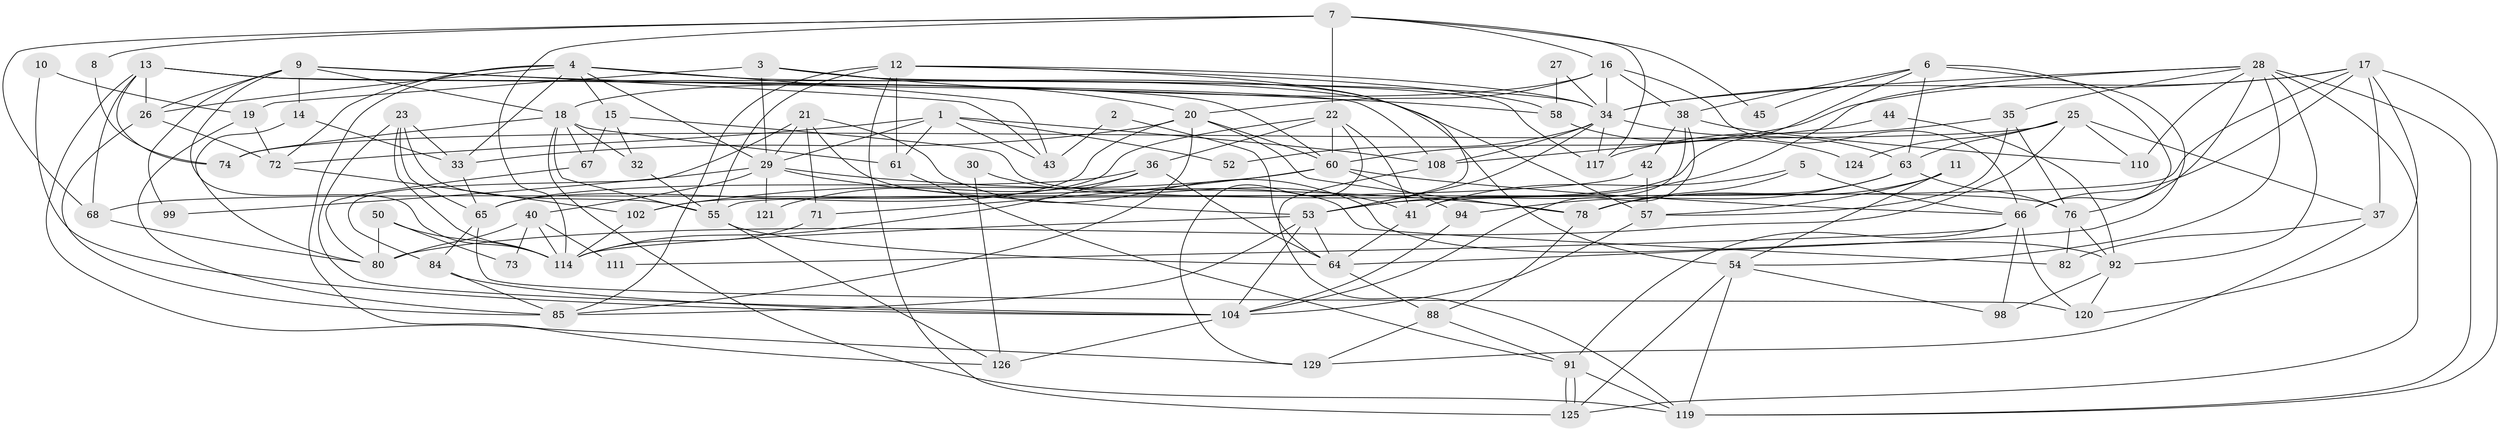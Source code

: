 // original degree distribution, {3: 0.23308270676691728, 2: 0.14285714285714285, 4: 0.3233082706766917, 7: 0.05263157894736842, 5: 0.15789473684210525, 6: 0.08270676691729323, 9: 0.007518796992481203}
// Generated by graph-tools (version 1.1) at 2025/11/02/27/25 16:11:18]
// undirected, 87 vertices, 213 edges
graph export_dot {
graph [start="1"]
  node [color=gray90,style=filled];
  1 [super="+107"];
  2;
  3 [super="+131"];
  4 [super="+75"];
  5;
  6 [super="+83"];
  7 [super="+81"];
  8 [super="+48"];
  9 [super="+31"];
  10;
  11;
  12 [super="+49"];
  13 [super="+133"];
  14;
  15 [super="+56"];
  16;
  17 [super="+113"];
  18 [super="+24"];
  19;
  20 [super="+103"];
  21 [super="+47"];
  22 [super="+51"];
  23 [super="+69"];
  25 [super="+89"];
  26 [super="+59"];
  27;
  28 [super="+127"];
  29 [super="+39"];
  30;
  32 [super="+96"];
  33;
  34 [super="+123"];
  35 [super="+93"];
  36;
  37 [super="+62"];
  38 [super="+77"];
  40 [super="+46"];
  41 [super="+100"];
  42;
  43;
  44;
  45;
  50;
  52;
  53 [super="+109"];
  54 [super="+101"];
  55 [super="+79"];
  57 [super="+130"];
  58;
  60 [super="+115"];
  61 [super="+105"];
  63 [super="+132"];
  64 [super="+70"];
  65 [super="+118"];
  66 [super="+87"];
  67;
  68;
  71;
  72 [super="+90"];
  73;
  74;
  76 [super="+95"];
  78 [super="+86"];
  80 [super="+116"];
  82;
  84;
  85 [super="+97"];
  88;
  91 [super="+112"];
  92 [super="+128"];
  94;
  98;
  99;
  102;
  104 [super="+106"];
  108;
  110;
  111;
  114;
  117;
  119 [super="+122"];
  120;
  121;
  124;
  125;
  126;
  129;
  1 -- 108;
  1 -- 43;
  1 -- 52;
  1 -- 29;
  1 -- 61;
  1 -- 72;
  2 -- 64;
  2 -- 43;
  3 -- 29 [weight=2];
  3 -- 117;
  3 -- 54;
  3 -- 19;
  3 -- 20;
  4 -- 72;
  4 -- 126;
  4 -- 33;
  4 -- 43;
  4 -- 29;
  4 -- 57;
  4 -- 26;
  4 -- 15;
  5 -- 66 [weight=2];
  5 -- 41;
  5 -- 78;
  6 -- 66 [weight=2];
  6 -- 63;
  6 -- 38;
  6 -- 45;
  6 -- 64;
  6 -- 53;
  7 -- 16;
  7 -- 68;
  7 -- 114;
  7 -- 117;
  7 -- 45;
  7 -- 8;
  7 -- 22;
  8 -- 74;
  9 -- 18;
  9 -- 14;
  9 -- 26;
  9 -- 99;
  9 -- 114;
  9 -- 43;
  9 -- 58;
  10 -- 19;
  10 -- 104;
  11 -- 57;
  11 -- 54;
  11 -- 78;
  12 -- 125;
  12 -- 34;
  12 -- 61;
  12 -- 55;
  12 -- 58;
  12 -- 85;
  12 -- 53;
  13 -- 108;
  13 -- 129;
  13 -- 34;
  13 -- 68;
  13 -- 74;
  13 -- 60;
  13 -- 26;
  14 -- 33;
  14 -- 80;
  15 -- 76;
  15 -- 32;
  15 -- 67;
  16 -- 20;
  16 -- 38;
  16 -- 34;
  16 -- 66;
  16 -- 18;
  17 -- 119;
  17 -- 120;
  17 -- 66;
  17 -- 34;
  17 -- 60;
  17 -- 55;
  17 -- 37;
  18 -- 61;
  18 -- 67;
  18 -- 55;
  18 -- 74;
  18 -- 32;
  18 -- 119;
  19 -- 85;
  19 -- 72;
  20 -- 78;
  20 -- 85;
  20 -- 65;
  20 -- 33;
  20 -- 60;
  21 -- 29;
  21 -- 82;
  21 -- 84;
  21 -- 71;
  21 -- 92;
  22 -- 102;
  22 -- 36;
  22 -- 129;
  22 -- 60;
  22 -- 41;
  23 -- 33;
  23 -- 104;
  23 -- 65;
  23 -- 114;
  23 -- 55;
  25 -- 110;
  25 -- 74;
  25 -- 124;
  25 -- 37;
  25 -- 63;
  25 -- 80 [weight=2];
  26 -- 85;
  26 -- 72;
  27 -- 58;
  27 -- 34;
  28 -- 53;
  28 -- 125;
  28 -- 34;
  28 -- 35;
  28 -- 54;
  28 -- 119;
  28 -- 76;
  28 -- 110;
  28 -- 92;
  29 -- 40 [weight=2];
  29 -- 99;
  29 -- 121;
  29 -- 78;
  29 -- 53;
  30 -- 41;
  30 -- 126;
  32 -- 55;
  33 -- 65;
  34 -- 53;
  34 -- 52;
  34 -- 117;
  34 -- 108;
  34 -- 63;
  35 -- 76;
  35 -- 57;
  35 -- 117;
  36 -- 114;
  36 -- 65;
  36 -- 121;
  36 -- 64;
  37 -- 129;
  37 -- 82;
  38 -- 42;
  38 -- 110;
  38 -- 104;
  38 -- 41;
  40 -- 80;
  40 -- 114;
  40 -- 73;
  40 -- 111;
  41 -- 64;
  42 -- 57;
  42 -- 68;
  44 -- 108;
  44 -- 92;
  50 -- 114;
  50 -- 80;
  50 -- 73;
  53 -- 85;
  53 -- 114;
  53 -- 64;
  53 -- 104;
  54 -- 98;
  54 -- 125;
  54 -- 119;
  55 -- 64;
  55 -- 126;
  57 -- 104;
  58 -- 124;
  60 -- 94;
  60 -- 66;
  60 -- 102;
  60 -- 71;
  61 -- 91;
  63 -- 94;
  63 -- 78;
  63 -- 76;
  64 -- 88;
  65 -- 120;
  65 -- 84;
  66 -- 120;
  66 -- 98;
  66 -- 111;
  66 -- 91;
  67 -- 80;
  68 -- 80;
  71 -- 114;
  72 -- 102;
  76 -- 92;
  76 -- 82;
  78 -- 88;
  84 -- 104;
  84 -- 85;
  88 -- 129;
  88 -- 91;
  91 -- 125 [weight=2];
  91 -- 125;
  91 -- 119;
  92 -- 120;
  92 -- 98;
  94 -- 104;
  102 -- 114;
  104 -- 126;
  108 -- 119;
}
